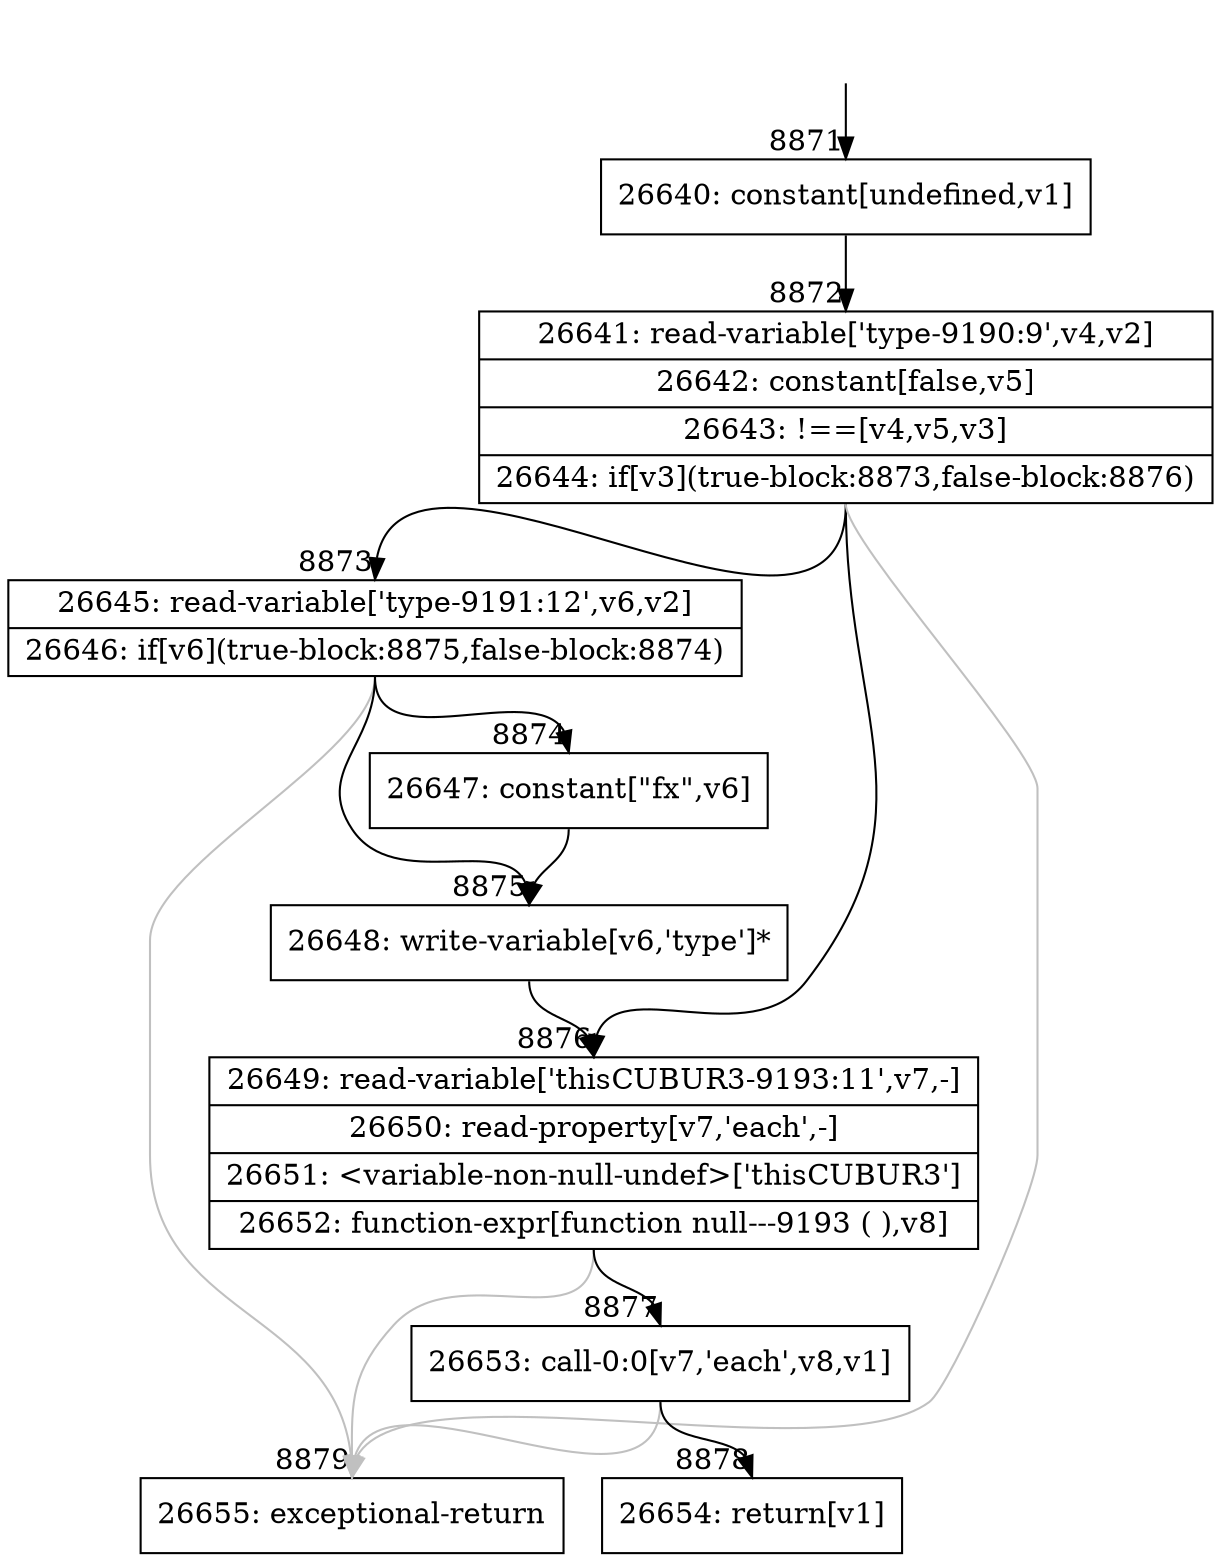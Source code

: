 digraph {
rankdir="TD"
BB_entry549[shape=none,label=""];
BB_entry549 -> BB8871 [tailport=s, headport=n, headlabel="    8871"]
BB8871 [shape=record label="{26640: constant[undefined,v1]}" ] 
BB8871 -> BB8872 [tailport=s, headport=n, headlabel="      8872"]
BB8872 [shape=record label="{26641: read-variable['type-9190:9',v4,v2]|26642: constant[false,v5]|26643: !==[v4,v5,v3]|26644: if[v3](true-block:8873,false-block:8876)}" ] 
BB8872 -> BB8873 [tailport=s, headport=n, headlabel="      8873"]
BB8872 -> BB8876 [tailport=s, headport=n, headlabel="      8876"]
BB8872 -> BB8879 [tailport=s, headport=n, color=gray, headlabel="      8879"]
BB8873 [shape=record label="{26645: read-variable['type-9191:12',v6,v2]|26646: if[v6](true-block:8875,false-block:8874)}" ] 
BB8873 -> BB8875 [tailport=s, headport=n, headlabel="      8875"]
BB8873 -> BB8874 [tailport=s, headport=n, headlabel="      8874"]
BB8873 -> BB8879 [tailport=s, headport=n, color=gray]
BB8874 [shape=record label="{26647: constant[\"fx\",v6]}" ] 
BB8874 -> BB8875 [tailport=s, headport=n]
BB8875 [shape=record label="{26648: write-variable[v6,'type']*}" ] 
BB8875 -> BB8876 [tailport=s, headport=n]
BB8876 [shape=record label="{26649: read-variable['thisCUBUR3-9193:11',v7,-]|26650: read-property[v7,'each',-]|26651: \<variable-non-null-undef\>['thisCUBUR3']|26652: function-expr[function null---9193 ( ),v8]}" ] 
BB8876 -> BB8877 [tailport=s, headport=n, headlabel="      8877"]
BB8876 -> BB8879 [tailport=s, headport=n, color=gray]
BB8877 [shape=record label="{26653: call-0:0[v7,'each',v8,v1]}" ] 
BB8877 -> BB8878 [tailport=s, headport=n, headlabel="      8878"]
BB8877 -> BB8879 [tailport=s, headport=n, color=gray]
BB8878 [shape=record label="{26654: return[v1]}" ] 
BB8879 [shape=record label="{26655: exceptional-return}" ] 
}
